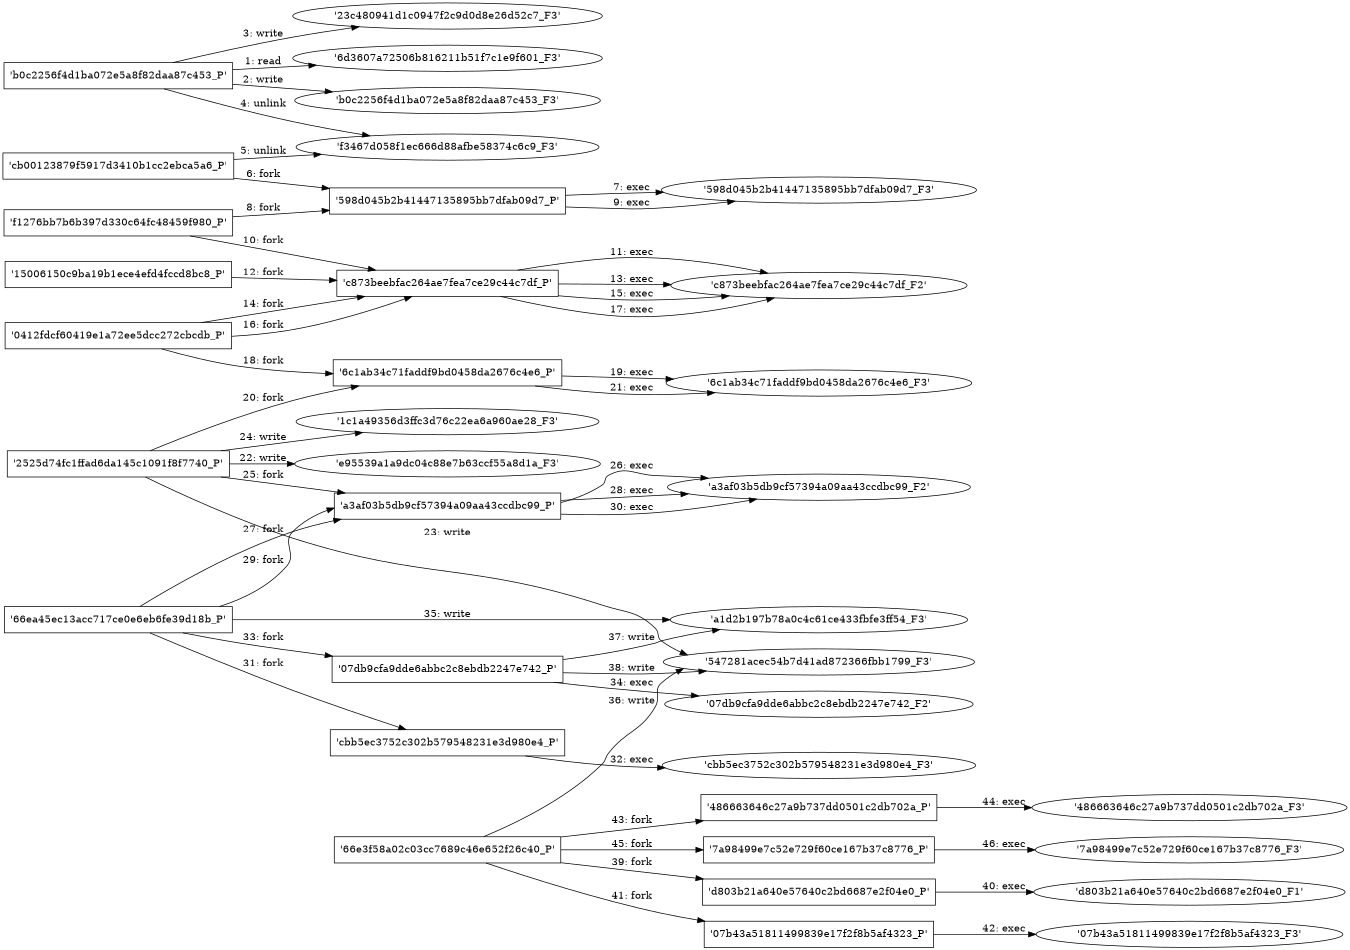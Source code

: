 digraph "D:\Learning\Paper\apt\基于CTI的攻击预警\Dataset\攻击图\ASGfromALLCTI\Threat hunting in large datasets by clustering security events.dot" {
rankdir="LR"
size="9"
fixedsize="false"
splines="true"
nodesep=0.3
ranksep=0
fontsize=10
overlap="scalexy"
engine= "neato"
	"'6d3607a72506b816211b51f7c1e9f601_F3'" [node_type=file shape=ellipse]
	"'b0c2256f4d1ba072e5a8f82daa87c453_P'" [node_type=Process shape=box]
	"'b0c2256f4d1ba072e5a8f82daa87c453_P'" -> "'6d3607a72506b816211b51f7c1e9f601_F3'" [label="1: read"]
	"'b0c2256f4d1ba072e5a8f82daa87c453_F3'" [node_type=file shape=ellipse]
	"'b0c2256f4d1ba072e5a8f82daa87c453_P'" [node_type=Process shape=box]
	"'b0c2256f4d1ba072e5a8f82daa87c453_P'" -> "'b0c2256f4d1ba072e5a8f82daa87c453_F3'" [label="2: write"]
	"'23c480941d1c0947f2c9d0d8e26d52c7_F3'" [node_type=file shape=ellipse]
	"'b0c2256f4d1ba072e5a8f82daa87c453_P'" [node_type=Process shape=box]
	"'b0c2256f4d1ba072e5a8f82daa87c453_P'" -> "'23c480941d1c0947f2c9d0d8e26d52c7_F3'" [label="3: write"]
	"'f3467d058f1ec666d88afbe58374c6c9_F3'" [node_type=file shape=ellipse]
	"'b0c2256f4d1ba072e5a8f82daa87c453_P'" [node_type=Process shape=box]
	"'b0c2256f4d1ba072e5a8f82daa87c453_P'" -> "'f3467d058f1ec666d88afbe58374c6c9_F3'" [label="4: unlink"]
	"'f3467d058f1ec666d88afbe58374c6c9_F3'" [node_type=file shape=ellipse]
	"'cb00123879f5917d3410b1cc2ebca5a6_P'" [node_type=Process shape=box]
	"'cb00123879f5917d3410b1cc2ebca5a6_P'" -> "'f3467d058f1ec666d88afbe58374c6c9_F3'" [label="5: unlink"]
	"'cb00123879f5917d3410b1cc2ebca5a6_P'" [node_type=Process shape=box]
	"'598d045b2b41447135895bb7dfab09d7_P'" [node_type=Process shape=box]
	"'cb00123879f5917d3410b1cc2ebca5a6_P'" -> "'598d045b2b41447135895bb7dfab09d7_P'" [label="6: fork"]
	"'598d045b2b41447135895bb7dfab09d7_P'" [node_type=Process shape=box]
	"'598d045b2b41447135895bb7dfab09d7_F3'" [node_type=File shape=ellipse]
	"'598d045b2b41447135895bb7dfab09d7_P'" -> "'598d045b2b41447135895bb7dfab09d7_F3'" [label="7: exec"]
	"'f1276bb7b6b397d330c64fc48459f980_P'" [node_type=Process shape=box]
	"'598d045b2b41447135895bb7dfab09d7_P'" [node_type=Process shape=box]
	"'f1276bb7b6b397d330c64fc48459f980_P'" -> "'598d045b2b41447135895bb7dfab09d7_P'" [label="8: fork"]
	"'598d045b2b41447135895bb7dfab09d7_P'" [node_type=Process shape=box]
	"'598d045b2b41447135895bb7dfab09d7_F3'" [node_type=File shape=ellipse]
	"'598d045b2b41447135895bb7dfab09d7_P'" -> "'598d045b2b41447135895bb7dfab09d7_F3'" [label="9: exec"]
	"'f1276bb7b6b397d330c64fc48459f980_P'" [node_type=Process shape=box]
	"'c873beebfac264ae7fea7ce29c44c7df_P'" [node_type=Process shape=box]
	"'f1276bb7b6b397d330c64fc48459f980_P'" -> "'c873beebfac264ae7fea7ce29c44c7df_P'" [label="10: fork"]
	"'c873beebfac264ae7fea7ce29c44c7df_P'" [node_type=Process shape=box]
	"'c873beebfac264ae7fea7ce29c44c7df_F2'" [node_type=File shape=ellipse]
	"'c873beebfac264ae7fea7ce29c44c7df_P'" -> "'c873beebfac264ae7fea7ce29c44c7df_F2'" [label="11: exec"]
	"'15006150c9ba19b1ece4efd4fccd8bc8_P'" [node_type=Process shape=box]
	"'c873beebfac264ae7fea7ce29c44c7df_P'" [node_type=Process shape=box]
	"'15006150c9ba19b1ece4efd4fccd8bc8_P'" -> "'c873beebfac264ae7fea7ce29c44c7df_P'" [label="12: fork"]
	"'c873beebfac264ae7fea7ce29c44c7df_P'" [node_type=Process shape=box]
	"'c873beebfac264ae7fea7ce29c44c7df_F2'" [node_type=File shape=ellipse]
	"'c873beebfac264ae7fea7ce29c44c7df_P'" -> "'c873beebfac264ae7fea7ce29c44c7df_F2'" [label="13: exec"]
	"'0412fdcf60419e1a72ee5dcc272cbcdb_P'" [node_type=Process shape=box]
	"'c873beebfac264ae7fea7ce29c44c7df_P'" [node_type=Process shape=box]
	"'0412fdcf60419e1a72ee5dcc272cbcdb_P'" -> "'c873beebfac264ae7fea7ce29c44c7df_P'" [label="14: fork"]
	"'c873beebfac264ae7fea7ce29c44c7df_P'" [node_type=Process shape=box]
	"'c873beebfac264ae7fea7ce29c44c7df_F2'" [node_type=File shape=ellipse]
	"'c873beebfac264ae7fea7ce29c44c7df_P'" -> "'c873beebfac264ae7fea7ce29c44c7df_F2'" [label="15: exec"]
	"'0412fdcf60419e1a72ee5dcc272cbcdb_P'" [node_type=Process shape=box]
	"'c873beebfac264ae7fea7ce29c44c7df_P'" [node_type=Process shape=box]
	"'0412fdcf60419e1a72ee5dcc272cbcdb_P'" -> "'c873beebfac264ae7fea7ce29c44c7df_P'" [label="16: fork"]
	"'c873beebfac264ae7fea7ce29c44c7df_P'" [node_type=Process shape=box]
	"'c873beebfac264ae7fea7ce29c44c7df_F2'" [node_type=File shape=ellipse]
	"'c873beebfac264ae7fea7ce29c44c7df_P'" -> "'c873beebfac264ae7fea7ce29c44c7df_F2'" [label="17: exec"]
	"'0412fdcf60419e1a72ee5dcc272cbcdb_P'" [node_type=Process shape=box]
	"'6c1ab34c71faddf9bd0458da2676c4e6_P'" [node_type=Process shape=box]
	"'0412fdcf60419e1a72ee5dcc272cbcdb_P'" -> "'6c1ab34c71faddf9bd0458da2676c4e6_P'" [label="18: fork"]
	"'6c1ab34c71faddf9bd0458da2676c4e6_P'" [node_type=Process shape=box]
	"'6c1ab34c71faddf9bd0458da2676c4e6_F3'" [node_type=File shape=ellipse]
	"'6c1ab34c71faddf9bd0458da2676c4e6_P'" -> "'6c1ab34c71faddf9bd0458da2676c4e6_F3'" [label="19: exec"]
	"'2525d74fc1ffad6da145c1091f8f7740_P'" [node_type=Process shape=box]
	"'6c1ab34c71faddf9bd0458da2676c4e6_P'" [node_type=Process shape=box]
	"'2525d74fc1ffad6da145c1091f8f7740_P'" -> "'6c1ab34c71faddf9bd0458da2676c4e6_P'" [label="20: fork"]
	"'6c1ab34c71faddf9bd0458da2676c4e6_P'" [node_type=Process shape=box]
	"'6c1ab34c71faddf9bd0458da2676c4e6_F3'" [node_type=File shape=ellipse]
	"'6c1ab34c71faddf9bd0458da2676c4e6_P'" -> "'6c1ab34c71faddf9bd0458da2676c4e6_F3'" [label="21: exec"]
	"'e95539a1a9dc04c88e7b63ccf55a8d1a_F3'" [node_type=file shape=ellipse]
	"'2525d74fc1ffad6da145c1091f8f7740_P'" [node_type=Process shape=box]
	"'2525d74fc1ffad6da145c1091f8f7740_P'" -> "'e95539a1a9dc04c88e7b63ccf55a8d1a_F3'" [label="22: write"]
	"'547281acec54b7d41ad872366fbb1799_F3'" [node_type=file shape=ellipse]
	"'2525d74fc1ffad6da145c1091f8f7740_P'" [node_type=Process shape=box]
	"'2525d74fc1ffad6da145c1091f8f7740_P'" -> "'547281acec54b7d41ad872366fbb1799_F3'" [label="23: write"]
	"'1c1a49356d3ffc3d76c22ea6a960ae28_F3'" [node_type=file shape=ellipse]
	"'2525d74fc1ffad6da145c1091f8f7740_P'" [node_type=Process shape=box]
	"'2525d74fc1ffad6da145c1091f8f7740_P'" -> "'1c1a49356d3ffc3d76c22ea6a960ae28_F3'" [label="24: write"]
	"'2525d74fc1ffad6da145c1091f8f7740_P'" [node_type=Process shape=box]
	"'a3af03b5db9cf57394a09aa43ccdbc99_P'" [node_type=Process shape=box]
	"'2525d74fc1ffad6da145c1091f8f7740_P'" -> "'a3af03b5db9cf57394a09aa43ccdbc99_P'" [label="25: fork"]
	"'a3af03b5db9cf57394a09aa43ccdbc99_P'" [node_type=Process shape=box]
	"'a3af03b5db9cf57394a09aa43ccdbc99_F2'" [node_type=File shape=ellipse]
	"'a3af03b5db9cf57394a09aa43ccdbc99_P'" -> "'a3af03b5db9cf57394a09aa43ccdbc99_F2'" [label="26: exec"]
	"'66ea45ec13acc717ce0e6eb6fe39d18b_P'" [node_type=Process shape=box]
	"'a3af03b5db9cf57394a09aa43ccdbc99_P'" [node_type=Process shape=box]
	"'66ea45ec13acc717ce0e6eb6fe39d18b_P'" -> "'a3af03b5db9cf57394a09aa43ccdbc99_P'" [label="27: fork"]
	"'a3af03b5db9cf57394a09aa43ccdbc99_P'" [node_type=Process shape=box]
	"'a3af03b5db9cf57394a09aa43ccdbc99_F2'" [node_type=File shape=ellipse]
	"'a3af03b5db9cf57394a09aa43ccdbc99_P'" -> "'a3af03b5db9cf57394a09aa43ccdbc99_F2'" [label="28: exec"]
	"'66ea45ec13acc717ce0e6eb6fe39d18b_P'" [node_type=Process shape=box]
	"'a3af03b5db9cf57394a09aa43ccdbc99_P'" [node_type=Process shape=box]
	"'66ea45ec13acc717ce0e6eb6fe39d18b_P'" -> "'a3af03b5db9cf57394a09aa43ccdbc99_P'" [label="29: fork"]
	"'a3af03b5db9cf57394a09aa43ccdbc99_P'" [node_type=Process shape=box]
	"'a3af03b5db9cf57394a09aa43ccdbc99_F2'" [node_type=File shape=ellipse]
	"'a3af03b5db9cf57394a09aa43ccdbc99_P'" -> "'a3af03b5db9cf57394a09aa43ccdbc99_F2'" [label="30: exec"]
	"'66ea45ec13acc717ce0e6eb6fe39d18b_P'" [node_type=Process shape=box]
	"'cbb5ec3752c302b579548231e3d980e4_P'" [node_type=Process shape=box]
	"'66ea45ec13acc717ce0e6eb6fe39d18b_P'" -> "'cbb5ec3752c302b579548231e3d980e4_P'" [label="31: fork"]
	"'cbb5ec3752c302b579548231e3d980e4_P'" [node_type=Process shape=box]
	"'cbb5ec3752c302b579548231e3d980e4_F3'" [node_type=File shape=ellipse]
	"'cbb5ec3752c302b579548231e3d980e4_P'" -> "'cbb5ec3752c302b579548231e3d980e4_F3'" [label="32: exec"]
	"'66ea45ec13acc717ce0e6eb6fe39d18b_P'" [node_type=Process shape=box]
	"'07db9cfa9dde6abbc2c8ebdb2247e742_P'" [node_type=Process shape=box]
	"'66ea45ec13acc717ce0e6eb6fe39d18b_P'" -> "'07db9cfa9dde6abbc2c8ebdb2247e742_P'" [label="33: fork"]
	"'07db9cfa9dde6abbc2c8ebdb2247e742_P'" [node_type=Process shape=box]
	"'07db9cfa9dde6abbc2c8ebdb2247e742_F2'" [node_type=File shape=ellipse]
	"'07db9cfa9dde6abbc2c8ebdb2247e742_P'" -> "'07db9cfa9dde6abbc2c8ebdb2247e742_F2'" [label="34: exec"]
	"'a1d2b197b78a0c4c61ce433fbfe3ff54_F3'" [node_type=file shape=ellipse]
	"'66ea45ec13acc717ce0e6eb6fe39d18b_P'" [node_type=Process shape=box]
	"'66ea45ec13acc717ce0e6eb6fe39d18b_P'" -> "'a1d2b197b78a0c4c61ce433fbfe3ff54_F3'" [label="35: write"]
	"'547281acec54b7d41ad872366fbb1799_F3'" [node_type=file shape=ellipse]
	"'66e3f58a02c03cc7689c46e652f26c40_P'" [node_type=Process shape=box]
	"'66e3f58a02c03cc7689c46e652f26c40_P'" -> "'547281acec54b7d41ad872366fbb1799_F3'" [label="36: write"]
	"'a1d2b197b78a0c4c61ce433fbfe3ff54_F3'" [node_type=file shape=ellipse]
	"'07db9cfa9dde6abbc2c8ebdb2247e742_P'" [node_type=Process shape=box]
	"'07db9cfa9dde6abbc2c8ebdb2247e742_P'" -> "'a1d2b197b78a0c4c61ce433fbfe3ff54_F3'" [label="37: write"]
	"'547281acec54b7d41ad872366fbb1799_F3'" [node_type=file shape=ellipse]
	"'07db9cfa9dde6abbc2c8ebdb2247e742_P'" [node_type=Process shape=box]
	"'07db9cfa9dde6abbc2c8ebdb2247e742_P'" -> "'547281acec54b7d41ad872366fbb1799_F3'" [label="38: write"]
	"'66e3f58a02c03cc7689c46e652f26c40_P'" [node_type=Process shape=box]
	"'d803b21a640e57640c2bd6687e2f04e0_P'" [node_type=Process shape=box]
	"'66e3f58a02c03cc7689c46e652f26c40_P'" -> "'d803b21a640e57640c2bd6687e2f04e0_P'" [label="39: fork"]
	"'d803b21a640e57640c2bd6687e2f04e0_P'" [node_type=Process shape=box]
	"'d803b21a640e57640c2bd6687e2f04e0_F1'" [node_type=File shape=ellipse]
	"'d803b21a640e57640c2bd6687e2f04e0_P'" -> "'d803b21a640e57640c2bd6687e2f04e0_F1'" [label="40: exec"]
	"'66e3f58a02c03cc7689c46e652f26c40_P'" [node_type=Process shape=box]
	"'07b43a51811499839e17f2f8b5af4323_P'" [node_type=Process shape=box]
	"'66e3f58a02c03cc7689c46e652f26c40_P'" -> "'07b43a51811499839e17f2f8b5af4323_P'" [label="41: fork"]
	"'07b43a51811499839e17f2f8b5af4323_P'" [node_type=Process shape=box]
	"'07b43a51811499839e17f2f8b5af4323_F3'" [node_type=File shape=ellipse]
	"'07b43a51811499839e17f2f8b5af4323_P'" -> "'07b43a51811499839e17f2f8b5af4323_F3'" [label="42: exec"]
	"'66e3f58a02c03cc7689c46e652f26c40_P'" [node_type=Process shape=box]
	"'486663646c27a9b737dd0501c2db702a_P'" [node_type=Process shape=box]
	"'66e3f58a02c03cc7689c46e652f26c40_P'" -> "'486663646c27a9b737dd0501c2db702a_P'" [label="43: fork"]
	"'486663646c27a9b737dd0501c2db702a_P'" [node_type=Process shape=box]
	"'486663646c27a9b737dd0501c2db702a_F3'" [node_type=File shape=ellipse]
	"'486663646c27a9b737dd0501c2db702a_P'" -> "'486663646c27a9b737dd0501c2db702a_F3'" [label="44: exec"]
	"'66e3f58a02c03cc7689c46e652f26c40_P'" [node_type=Process shape=box]
	"'7a98499e7c52e729f60ce167b37c8776_P'" [node_type=Process shape=box]
	"'66e3f58a02c03cc7689c46e652f26c40_P'" -> "'7a98499e7c52e729f60ce167b37c8776_P'" [label="45: fork"]
	"'7a98499e7c52e729f60ce167b37c8776_P'" [node_type=Process shape=box]
	"'7a98499e7c52e729f60ce167b37c8776_F3'" [node_type=File shape=ellipse]
	"'7a98499e7c52e729f60ce167b37c8776_P'" -> "'7a98499e7c52e729f60ce167b37c8776_F3'" [label="46: exec"]
}
